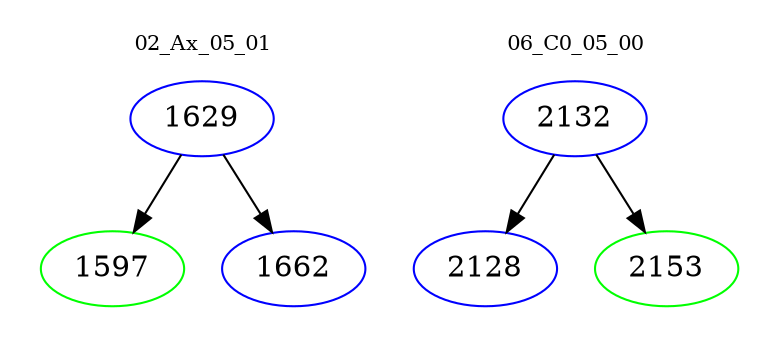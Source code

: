 digraph{
subgraph cluster_0 {
color = white
label = "02_Ax_05_01";
fontsize=10;
T0_1629 [label="1629", color="blue"]
T0_1629 -> T0_1597 [color="black"]
T0_1597 [label="1597", color="green"]
T0_1629 -> T0_1662 [color="black"]
T0_1662 [label="1662", color="blue"]
}
subgraph cluster_1 {
color = white
label = "06_C0_05_00";
fontsize=10;
T1_2132 [label="2132", color="blue"]
T1_2132 -> T1_2128 [color="black"]
T1_2128 [label="2128", color="blue"]
T1_2132 -> T1_2153 [color="black"]
T1_2153 [label="2153", color="green"]
}
}
